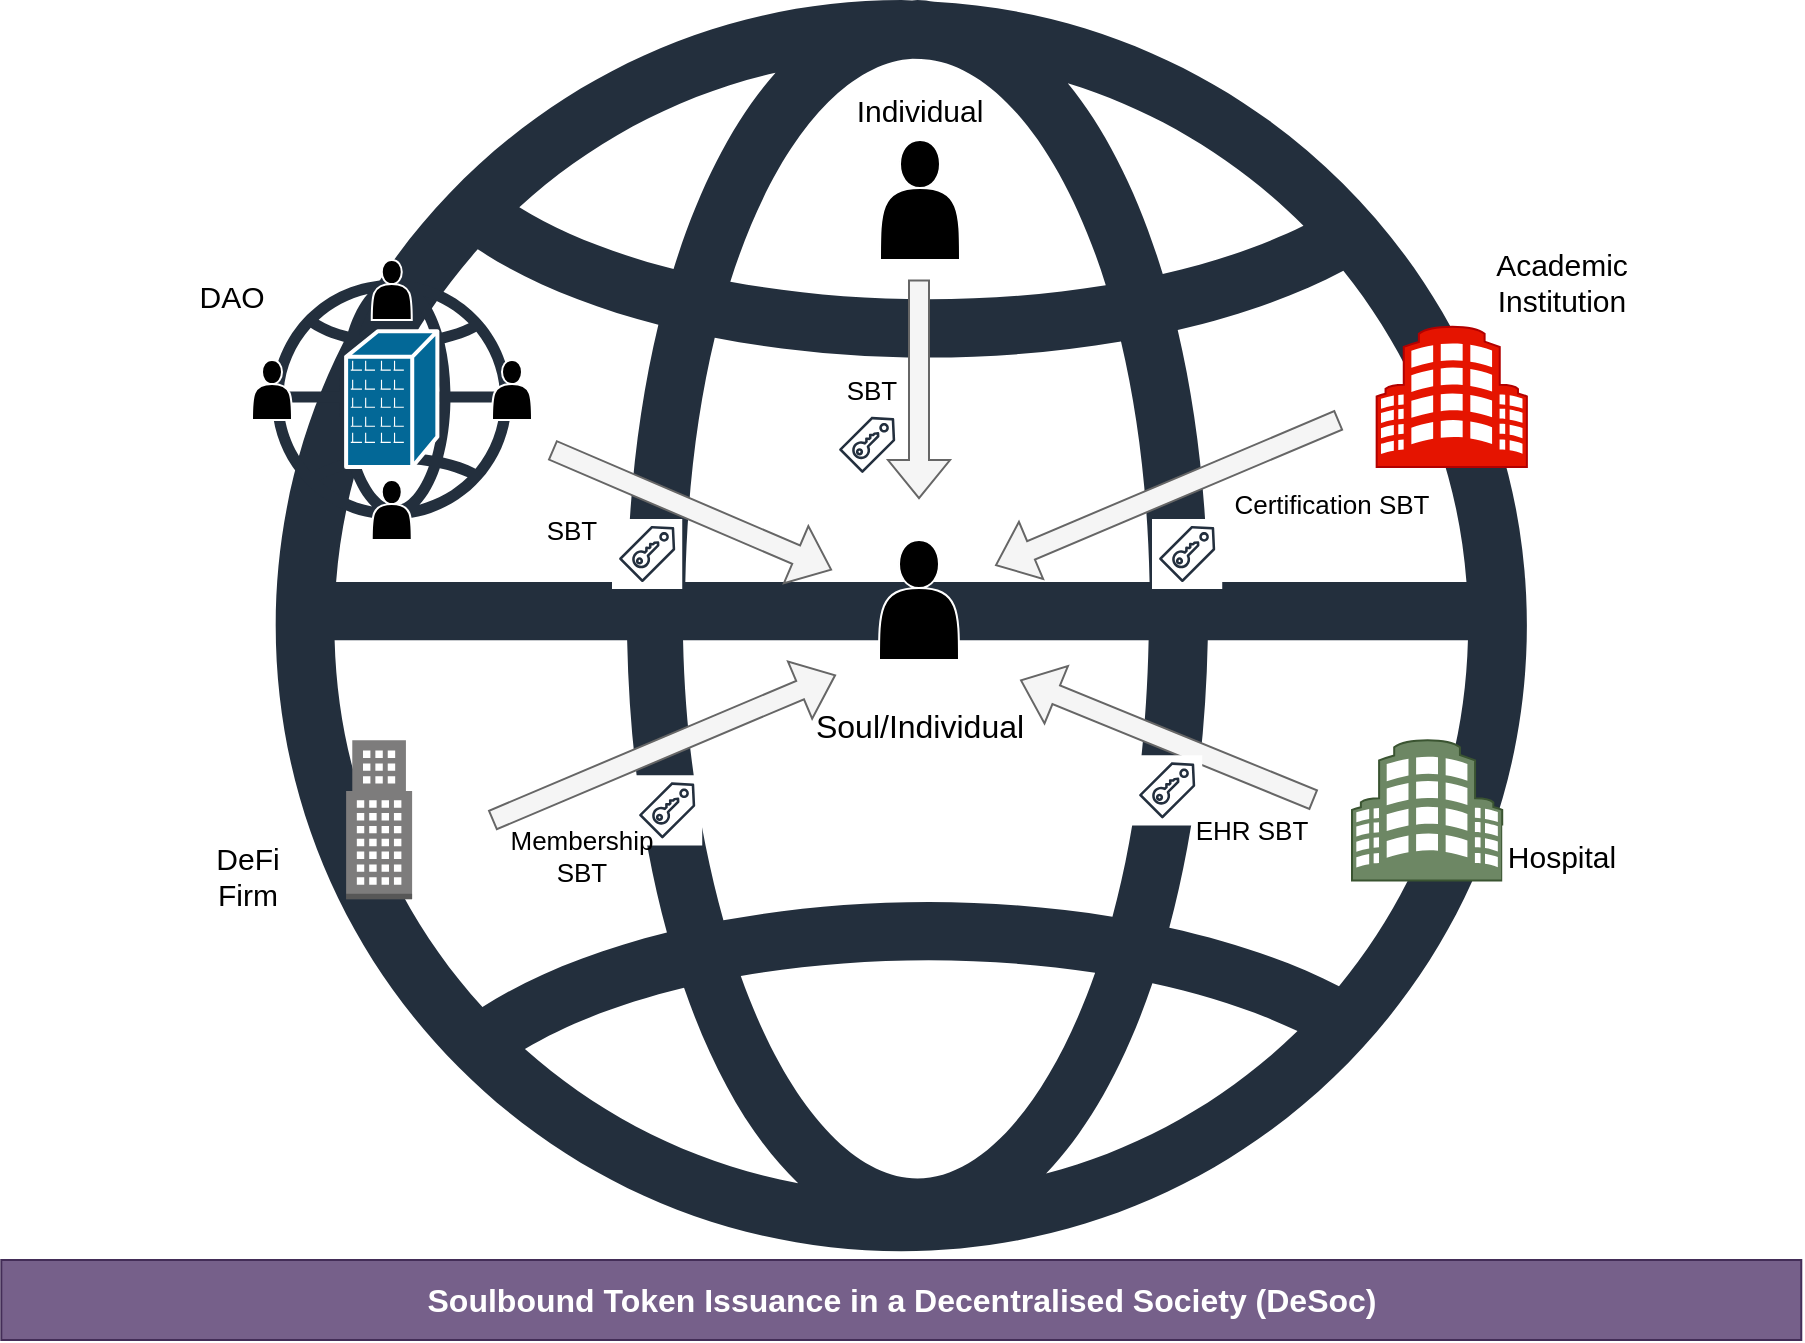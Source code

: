 <mxfile version="21.3.4" type="device">
  <diagram name="Page-1" id="BWtOYKvqadNID8XywzxB">
    <mxGraphModel dx="1781" dy="647" grid="1" gridSize="10" guides="1" tooltips="1" connect="1" arrows="1" fold="1" page="1" pageScale="1" pageWidth="827" pageHeight="1169" background="#FFFFFF" math="0" shadow="0">
      <root>
        <mxCell id="0" />
        <mxCell id="1" parent="0" />
        <mxCell id="T60vjv0ezz5xIvzw-vnt-11" value="" style="sketch=0;outlineConnect=0;fontColor=#232F3E;gradientColor=none;fillColor=#232F3D;strokeColor=none;dashed=0;verticalLabelPosition=bottom;verticalAlign=top;align=center;html=1;fontSize=12;fontStyle=0;aspect=fixed;pointerEvents=1;shape=mxgraph.aws4.globe;" parent="1" vertex="1">
          <mxGeometry x="91.85" y="30.0" width="625.59" height="625.59" as="geometry" />
        </mxCell>
        <mxCell id="SXpH-bL7MmLM0vW8mkoJ-10" value="" style="sketch=0;outlineConnect=0;fontColor=#232F3E;gradientColor=none;fillColor=#232F3D;strokeColor=none;dashed=0;verticalLabelPosition=bottom;verticalAlign=top;align=center;html=1;fontSize=12;fontStyle=0;aspect=fixed;pointerEvents=1;shape=mxgraph.aws4.globe;" parent="1" vertex="1">
          <mxGeometry x="90" y="170" width="119.75" height="119.75" as="geometry" />
        </mxCell>
        <mxCell id="SXpH-bL7MmLM0vW8mkoJ-20" value="" style="shape=mxgraph.cisco.buildings.branch_office;html=1;pointerEvents=1;dashed=0;fillColor=#036897;strokeColor=#ffffff;strokeWidth=2;verticalLabelPosition=bottom;verticalAlign=top;align=center;outlineConnect=0;" parent="1" vertex="1">
          <mxGeometry x="127.06" y="195.6" width="45.62" height="67.93" as="geometry" />
        </mxCell>
        <mxCell id="SXpH-bL7MmLM0vW8mkoJ-18" value="" style="shadow=0;dashed=0;html=1;labelPosition=center;verticalLabelPosition=bottom;verticalAlign=top;align=center;outlineConnect=0;shape=mxgraph.veeam.building;fillColor=#e51400;fontColor=#ffffff;strokeColor=#B20000;" parent="1" vertex="1">
          <mxGeometry x="642.33" y="193.41" width="75.11" height="70.12" as="geometry" />
        </mxCell>
        <mxCell id="SXpH-bL7MmLM0vW8mkoJ-19" value="" style="outlineConnect=0;dashed=0;verticalLabelPosition=bottom;verticalAlign=top;align=center;html=1;shape=mxgraph.aws3.office_building;fillColor=#7D7C7C;gradientColor=none;" parent="1" vertex="1">
          <mxGeometry x="127.06" y="400.13" width="33" height="79.5" as="geometry" />
        </mxCell>
        <mxCell id="SXpH-bL7MmLM0vW8mkoJ-21" value="" style="shadow=0;dashed=0;html=1;labelPosition=center;verticalLabelPosition=bottom;verticalAlign=top;align=center;outlineConnect=0;shape=mxgraph.veeam.building;fillColor=#6d8764;fontColor=#ffffff;strokeColor=#3A5431;" parent="1" vertex="1">
          <mxGeometry x="630" y="400.13" width="75.11" height="70.12" as="geometry" />
        </mxCell>
        <mxCell id="SXpH-bL7MmLM0vW8mkoJ-24" value="" style="shape=actor;whiteSpace=wrap;html=1;fillColor=#000000;strokeColor=#FFFFFF;fontColor=#ffffff;" parent="1" vertex="1">
          <mxGeometry x="139.87" y="270" width="20" height="30" as="geometry" />
        </mxCell>
        <mxCell id="SXpH-bL7MmLM0vW8mkoJ-25" value="" style="shape=actor;whiteSpace=wrap;html=1;fillColor=#000000;strokeColor=#FFFFFF;fontColor=#ffffff;" parent="1" vertex="1">
          <mxGeometry x="200" y="210" width="20" height="30" as="geometry" />
        </mxCell>
        <mxCell id="SXpH-bL7MmLM0vW8mkoJ-26" value="" style="shape=actor;whiteSpace=wrap;html=1;fillColor=#000000;strokeColor=#FFFFFF;fontColor=#ffffff;" parent="1" vertex="1">
          <mxGeometry x="80" y="210" width="20" height="30" as="geometry" />
        </mxCell>
        <mxCell id="SXpH-bL7MmLM0vW8mkoJ-27" value="" style="shape=actor;whiteSpace=wrap;html=1;fillColor=#000000;strokeColor=#FFFFFF;fontColor=#ffffff;" parent="1" vertex="1">
          <mxGeometry x="139.88" y="160" width="20" height="30" as="geometry" />
        </mxCell>
        <mxCell id="SXpH-bL7MmLM0vW8mkoJ-36" value="" style="shape=actor;whiteSpace=wrap;html=1;fillColor=#000000;strokeColor=#FFFFFF;fontColor=#ffffff;" parent="1" vertex="1">
          <mxGeometry x="393.5" y="300" width="40" height="60" as="geometry" />
        </mxCell>
        <mxCell id="T60vjv0ezz5xIvzw-vnt-1" value="" style="shape=actor;whiteSpace=wrap;html=1;fillColor=#000000;strokeColor=#FFFFFF;fontColor=#ffffff;" parent="1" vertex="1">
          <mxGeometry x="394" y="100" width="40" height="60" as="geometry" />
        </mxCell>
        <mxCell id="T60vjv0ezz5xIvzw-vnt-2" value="" style="shape=flexArrow;endArrow=classic;html=1;rounded=0;fillColor=#f5f5f5;strokeColor=#666666;" parent="1" edge="1">
          <mxGeometry width="50" height="50" relative="1" as="geometry">
            <mxPoint x="200" y="440.19" as="sourcePoint" />
            <mxPoint x="372" y="367.44" as="targetPoint" />
          </mxGeometry>
        </mxCell>
        <mxCell id="T60vjv0ezz5xIvzw-vnt-4" value="" style="shape=flexArrow;endArrow=classic;html=1;rounded=0;fillColor=#f5f5f5;strokeColor=#666666;" parent="1" edge="1">
          <mxGeometry width="50" height="50" relative="1" as="geometry">
            <mxPoint x="611.05" y="430" as="sourcePoint" />
            <mxPoint x="464.06" y="370" as="targetPoint" />
          </mxGeometry>
        </mxCell>
        <mxCell id="T60vjv0ezz5xIvzw-vnt-5" value="" style="shape=flexArrow;endArrow=classic;html=1;rounded=0;fillColor=#f5f5f5;strokeColor=#666666;" parent="1" edge="1">
          <mxGeometry width="50" height="50" relative="1" as="geometry">
            <mxPoint x="230" y="255" as="sourcePoint" />
            <mxPoint x="370" y="315" as="targetPoint" />
          </mxGeometry>
        </mxCell>
        <mxCell id="T60vjv0ezz5xIvzw-vnt-6" value="" style="shape=flexArrow;endArrow=classic;html=1;rounded=0;fillColor=#f5f5f5;strokeColor=#666666;" parent="1" edge="1">
          <mxGeometry width="50" height="50" relative="1" as="geometry">
            <mxPoint x="413.5" y="169.69" as="sourcePoint" />
            <mxPoint x="413.5" y="279.56" as="targetPoint" />
          </mxGeometry>
        </mxCell>
        <object label="" id="T60vjv0ezz5xIvzw-vnt-7">
          <mxCell style="sketch=0;outlineConnect=0;fontColor=#232F3E;gradientColor=none;strokeColor=#232F3E;fillColor=none;dashed=0;verticalLabelPosition=bottom;verticalAlign=top;align=center;html=1;fontSize=12;fontStyle=0;aspect=fixed;shape=mxgraph.aws4.resourceIcon;resIcon=mxgraph.aws4.saml_token;" parent="1" vertex="1">
            <mxGeometry x="370" y="234.88" width="35.12" height="35.12" as="geometry" />
          </mxCell>
        </object>
        <mxCell id="T60vjv0ezz5xIvzw-vnt-12" value="Soulbound Token Issuance in a Decentralised Society (DeSoc)" style="text;html=1;align=center;verticalAlign=middle;whiteSpace=wrap;rounded=0;fillColor=#76608a;strokeColor=#432D57;fontStyle=1;fontSize=16;fontColor=#ffffff;" parent="1" vertex="1">
          <mxGeometry x="-45.36" y="660" width="900" height="40" as="geometry" />
        </mxCell>
        <mxCell id="T60vjv0ezz5xIvzw-vnt-14" value="DAO" style="text;html=1;strokeColor=none;fillColor=none;align=center;verticalAlign=middle;whiteSpace=wrap;rounded=0;fontSize=15;" parent="1" vertex="1">
          <mxGeometry x="40.0" y="163.41" width="60" height="30" as="geometry" />
        </mxCell>
        <mxCell id="T60vjv0ezz5xIvzw-vnt-15" value="Academic Institution" style="text;html=1;strokeColor=none;fillColor=none;align=center;verticalAlign=middle;whiteSpace=wrap;rounded=0;fontSize=15;" parent="1" vertex="1">
          <mxGeometry x="695.11" y="145.6" width="80" height="50" as="geometry" />
        </mxCell>
        <object label="" id="T60vjv0ezz5xIvzw-vnt-16">
          <mxCell style="sketch=0;outlineConnect=0;fontColor=#232F3E;gradientColor=none;strokeColor=#232F3E;fillColor=#ffffff;dashed=0;verticalLabelPosition=bottom;verticalAlign=top;align=center;html=1;fontSize=12;fontStyle=0;aspect=fixed;shape=mxgraph.aws4.resourceIcon;resIcon=mxgraph.aws4.saml_token;" parent="1" vertex="1">
            <mxGeometry x="260" y="289.44" width="35.12" height="35.12" as="geometry" />
          </mxCell>
        </object>
        <object label="" id="T60vjv0ezz5xIvzw-vnt-17">
          <mxCell style="sketch=0;outlineConnect=0;fontColor=#232F3E;gradientColor=none;strokeColor=#232F3E;fillColor=#ffffff;dashed=0;verticalLabelPosition=bottom;verticalAlign=top;align=center;html=1;fontSize=12;fontStyle=0;aspect=fixed;shape=mxgraph.aws4.resourceIcon;resIcon=mxgraph.aws4.saml_token;" parent="1" vertex="1">
            <mxGeometry x="270" y="417.63" width="35.12" height="35.12" as="geometry" />
          </mxCell>
        </object>
        <object label="" id="T60vjv0ezz5xIvzw-vnt-18">
          <mxCell style="sketch=0;outlineConnect=0;fontColor=#232F3E;gradientColor=none;strokeColor=#232F3E;fillColor=#ffffff;dashed=0;verticalLabelPosition=bottom;verticalAlign=top;align=center;html=1;fontSize=12;fontStyle=0;aspect=fixed;shape=mxgraph.aws4.resourceIcon;resIcon=mxgraph.aws4.saml_token;" parent="1" vertex="1">
            <mxGeometry x="520" y="407.63" width="35.12" height="35.12" as="geometry" />
          </mxCell>
        </object>
        <object label="" id="T60vjv0ezz5xIvzw-vnt-19">
          <mxCell style="sketch=0;outlineConnect=0;fontColor=#232F3E;gradientColor=none;strokeColor=#232F3E;fillColor=#ffffff;dashed=0;verticalLabelPosition=bottom;verticalAlign=top;align=center;html=1;fontSize=12;fontStyle=0;aspect=fixed;shape=mxgraph.aws4.resourceIcon;resIcon=mxgraph.aws4.saml_token;" parent="1" vertex="1">
            <mxGeometry x="530" y="289.44" width="35.12" height="35.12" as="geometry" />
          </mxCell>
        </object>
        <mxCell id="T60vjv0ezz5xIvzw-vnt-20" value="" style="shape=flexArrow;endArrow=classic;html=1;rounded=0;fillColor=#f5f5f5;strokeColor=#666666;" parent="1" edge="1">
          <mxGeometry width="50" height="50" relative="1" as="geometry">
            <mxPoint x="623.56" y="240" as="sourcePoint" />
            <mxPoint x="451.56" y="312.75" as="targetPoint" />
          </mxGeometry>
        </mxCell>
        <mxCell id="T60vjv0ezz5xIvzw-vnt-21" value="Individual" style="text;html=1;strokeColor=none;fillColor=none;align=center;verticalAlign=middle;whiteSpace=wrap;rounded=0;fontSize=15;" parent="1" vertex="1">
          <mxGeometry x="384" y="70" width="60" height="30" as="geometry" />
        </mxCell>
        <mxCell id="T60vjv0ezz5xIvzw-vnt-22" value="DeFi Firm" style="text;html=1;strokeColor=none;fillColor=default;align=center;verticalAlign=middle;whiteSpace=wrap;rounded=0;fontSize=15;" parent="1" vertex="1">
          <mxGeometry x="48" y="452.75" width="60" height="30" as="geometry" />
        </mxCell>
        <mxCell id="T60vjv0ezz5xIvzw-vnt-23" value="Hospital" style="text;html=1;strokeColor=none;fillColor=default;align=center;verticalAlign=middle;whiteSpace=wrap;rounded=0;fontSize=15;" parent="1" vertex="1">
          <mxGeometry x="705.11" y="442.75" width="60" height="30" as="geometry" />
        </mxCell>
        <mxCell id="T60vjv0ezz5xIvzw-vnt-24" value="Soul/Individual" style="text;html=1;strokeColor=none;fillColor=none;align=center;verticalAlign=middle;whiteSpace=wrap;rounded=0;fontSize=16;" parent="1" vertex="1">
          <mxGeometry x="384" y="377.63" width="60" height="30" as="geometry" />
        </mxCell>
        <mxCell id="T60vjv0ezz5xIvzw-vnt-25" value="Certification SBT" style="text;html=1;strokeColor=none;fillColor=none;align=center;verticalAlign=middle;whiteSpace=wrap;rounded=0;fontSize=13;" parent="1" vertex="1">
          <mxGeometry x="565.12" y="263.53" width="110" height="36.47" as="geometry" />
        </mxCell>
        <mxCell id="T60vjv0ezz5xIvzw-vnt-26" value="EHR SBT" style="text;html=1;strokeColor=none;fillColor=none;align=center;verticalAlign=middle;whiteSpace=wrap;rounded=0;fontSize=13;" parent="1" vertex="1">
          <mxGeometry x="550" y="430" width="60" height="30" as="geometry" />
        </mxCell>
        <mxCell id="T60vjv0ezz5xIvzw-vnt-27" value="Membership SBT" style="text;html=1;strokeColor=none;fillColor=none;align=center;verticalAlign=middle;whiteSpace=wrap;rounded=0;rotation=0;fontSize=13;" parent="1" vertex="1">
          <mxGeometry x="209.75" y="439.13" width="70" height="37.25" as="geometry" />
        </mxCell>
        <mxCell id="T60vjv0ezz5xIvzw-vnt-28" value="SBT" style="text;html=1;strokeColor=none;fillColor=none;align=center;verticalAlign=middle;whiteSpace=wrap;rounded=0;fontSize=13;" parent="1" vertex="1">
          <mxGeometry x="210" y="280" width="60" height="30" as="geometry" />
        </mxCell>
        <mxCell id="T60vjv0ezz5xIvzw-vnt-29" value="SBT" style="text;html=1;strokeColor=none;fillColor=none;align=center;verticalAlign=middle;whiteSpace=wrap;rounded=0;fontSize=13;" parent="1" vertex="1">
          <mxGeometry x="360" y="210" width="60" height="30" as="geometry" />
        </mxCell>
      </root>
    </mxGraphModel>
  </diagram>
</mxfile>
